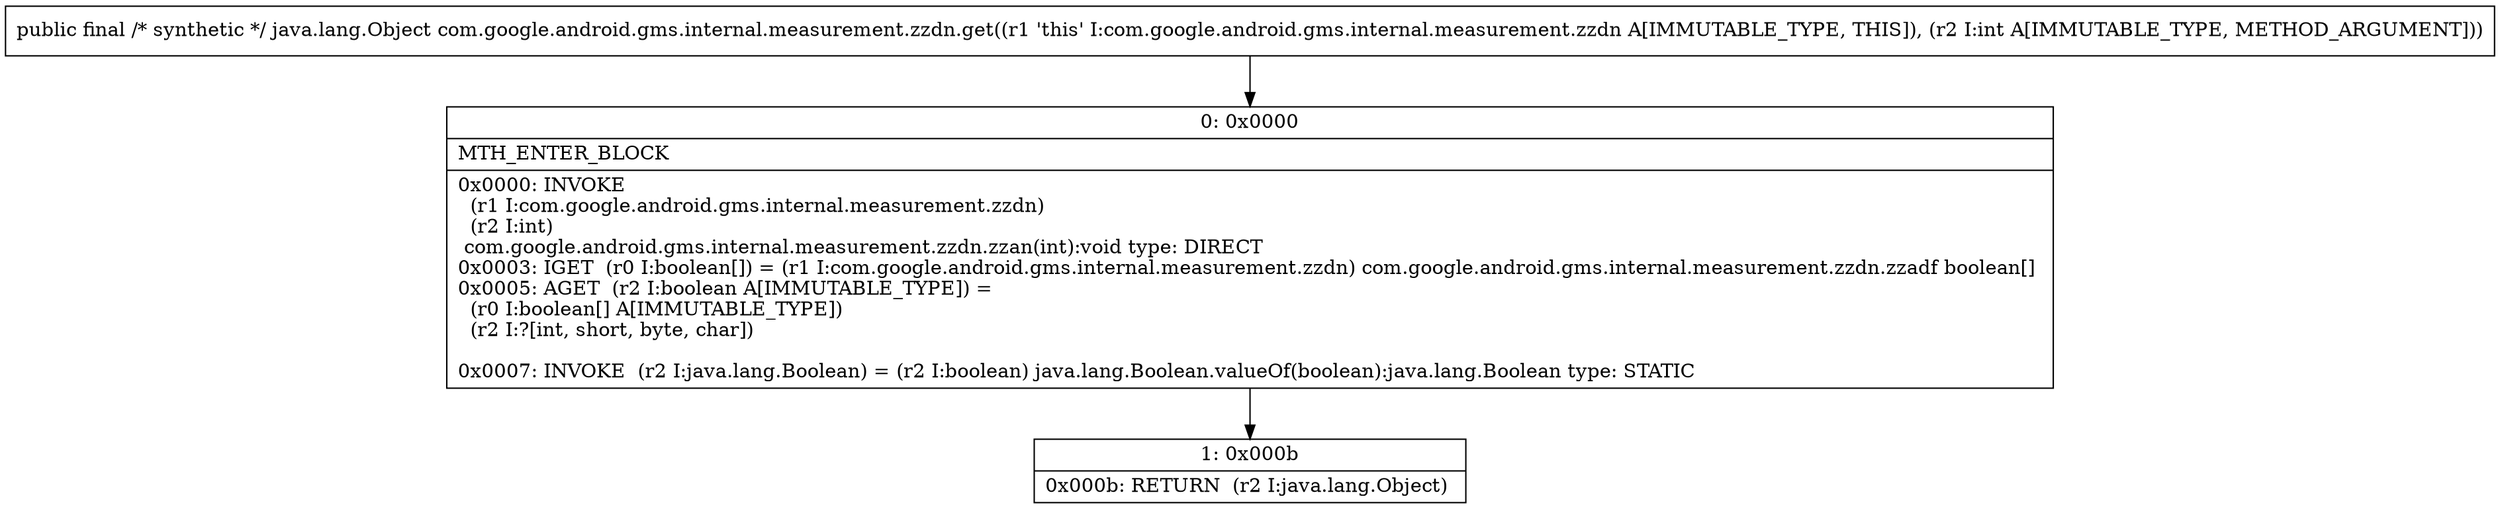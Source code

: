 digraph "CFG forcom.google.android.gms.internal.measurement.zzdn.get(I)Ljava\/lang\/Object;" {
Node_0 [shape=record,label="{0\:\ 0x0000|MTH_ENTER_BLOCK\l|0x0000: INVOKE  \l  (r1 I:com.google.android.gms.internal.measurement.zzdn)\l  (r2 I:int)\l com.google.android.gms.internal.measurement.zzdn.zzan(int):void type: DIRECT \l0x0003: IGET  (r0 I:boolean[]) = (r1 I:com.google.android.gms.internal.measurement.zzdn) com.google.android.gms.internal.measurement.zzdn.zzadf boolean[] \l0x0005: AGET  (r2 I:boolean A[IMMUTABLE_TYPE]) = \l  (r0 I:boolean[] A[IMMUTABLE_TYPE])\l  (r2 I:?[int, short, byte, char])\l \l0x0007: INVOKE  (r2 I:java.lang.Boolean) = (r2 I:boolean) java.lang.Boolean.valueOf(boolean):java.lang.Boolean type: STATIC \l}"];
Node_1 [shape=record,label="{1\:\ 0x000b|0x000b: RETURN  (r2 I:java.lang.Object) \l}"];
MethodNode[shape=record,label="{public final \/* synthetic *\/ java.lang.Object com.google.android.gms.internal.measurement.zzdn.get((r1 'this' I:com.google.android.gms.internal.measurement.zzdn A[IMMUTABLE_TYPE, THIS]), (r2 I:int A[IMMUTABLE_TYPE, METHOD_ARGUMENT])) }"];
MethodNode -> Node_0;
Node_0 -> Node_1;
}

